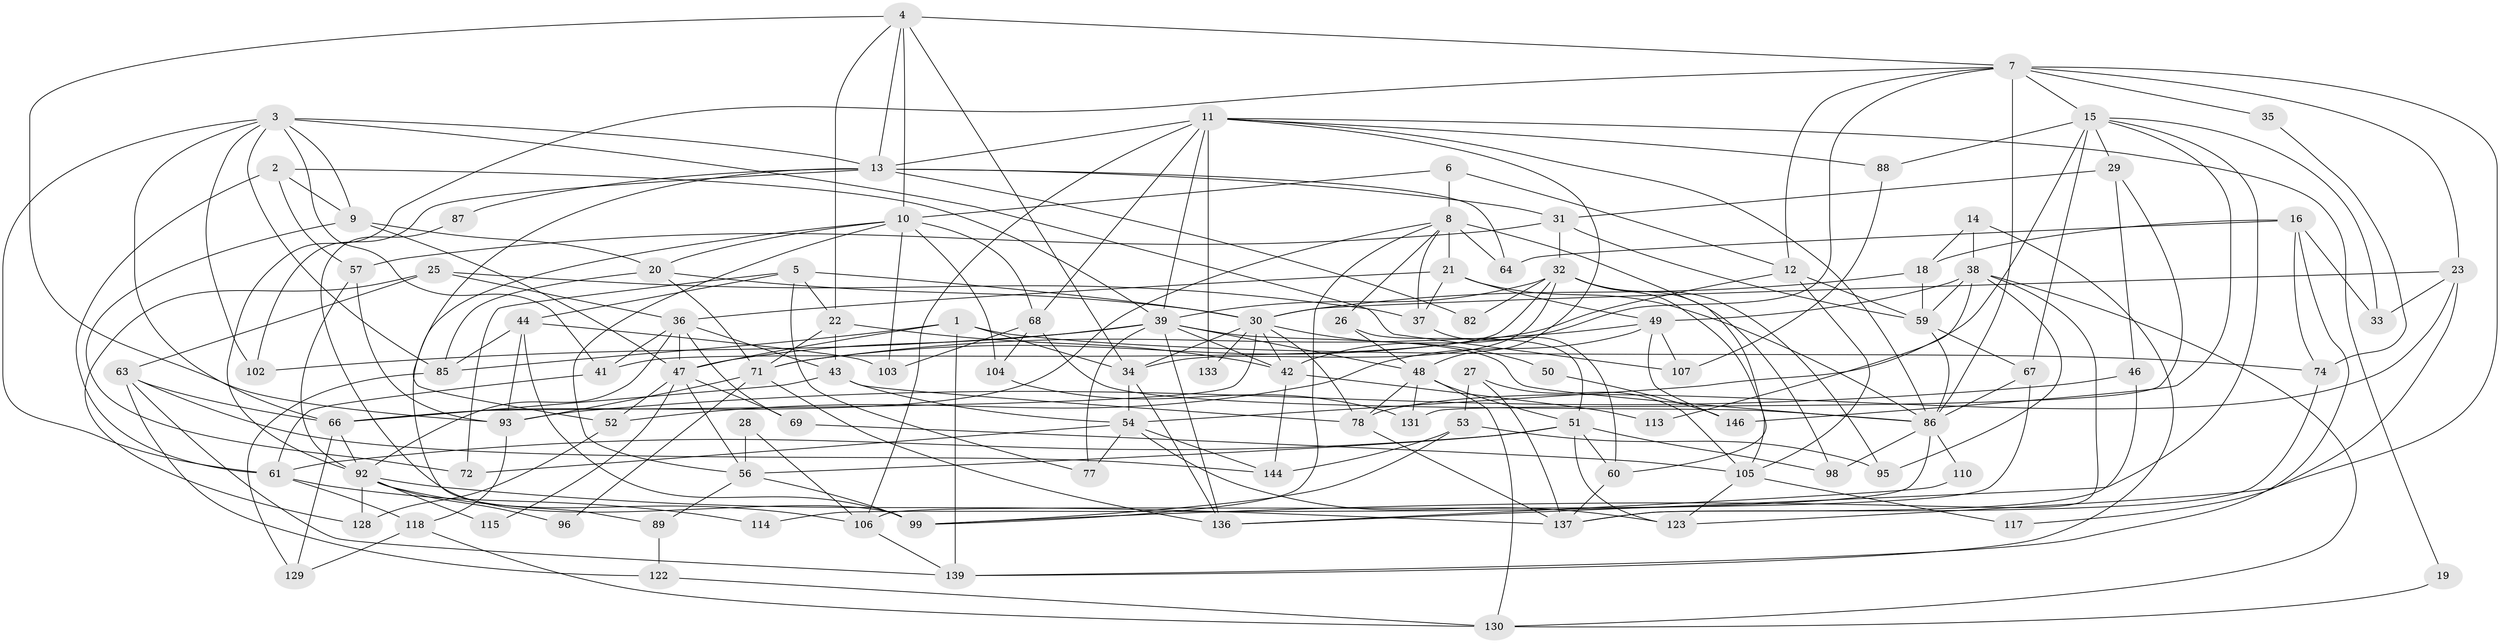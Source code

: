 // original degree distribution, {5: 0.19863013698630136, 4: 0.23972602739726026, 3: 0.2808219178082192, 6: 0.10273972602739725, 2: 0.136986301369863, 8: 0.0136986301369863, 7: 0.02054794520547945, 9: 0.00684931506849315}
// Generated by graph-tools (version 1.1) at 2025/11/02/27/25 16:11:19]
// undirected, 102 vertices, 242 edges
graph export_dot {
graph [start="1"]
  node [color=gray90,style=filled];
  1;
  2;
  3 [super="+135"];
  4 [super="+76"];
  5 [super="+17"];
  6;
  7 [super="+91"];
  8 [super="+119"];
  9 [super="+132"];
  10 [super="+65"];
  11 [super="+100"];
  12 [super="+40"];
  13 [super="+58"];
  14;
  15 [super="+94"];
  16 [super="+24"];
  18;
  19;
  20;
  21 [super="+124"];
  22 [super="+101"];
  23 [super="+45"];
  25;
  26;
  27;
  28;
  29;
  30 [super="+127"];
  31 [super="+70"];
  32 [super="+73"];
  33;
  34 [super="+121"];
  35;
  36 [super="+145"];
  37 [super="+90"];
  38 [super="+140"];
  39 [super="+126"];
  41 [super="+55"];
  42;
  43 [super="+79"];
  44;
  46;
  47 [super="+111"];
  48 [super="+62"];
  49 [super="+81"];
  50;
  51 [super="+142"];
  52;
  53;
  54 [super="+134"];
  56 [super="+84"];
  57 [super="+120"];
  59 [super="+80"];
  60;
  61 [super="+109"];
  63 [super="+143"];
  64;
  66 [super="+75"];
  67;
  68 [super="+116"];
  69;
  71 [super="+108"];
  72 [super="+138"];
  74;
  77;
  78 [super="+83"];
  82;
  85;
  86 [super="+112"];
  87;
  88;
  89;
  92 [super="+97"];
  93 [super="+125"];
  95;
  96;
  98;
  99;
  102;
  103;
  104;
  105 [super="+141"];
  106;
  107;
  110;
  113;
  114;
  115;
  117;
  118;
  122;
  123;
  128;
  129;
  130;
  131;
  133;
  136;
  137;
  139;
  144;
  146;
  1 -- 74;
  1 -- 85;
  1 -- 139;
  1 -- 47;
  1 -- 34;
  2 -- 61;
  2 -- 39;
  2 -- 57;
  2 -- 9;
  3 -- 13;
  3 -- 41;
  3 -- 107;
  3 -- 66;
  3 -- 85;
  3 -- 102;
  3 -- 61;
  3 -- 9;
  4 -- 34;
  4 -- 10;
  4 -- 93;
  4 -- 22;
  4 -- 7;
  4 -- 13;
  5 -- 44;
  5 -- 77;
  5 -- 30;
  5 -- 72;
  5 -- 22;
  6 -- 10;
  6 -- 8;
  6 -- 12;
  7 -- 15;
  7 -- 35;
  7 -- 123;
  7 -- 86;
  7 -- 23;
  7 -- 42;
  7 -- 92;
  7 -- 12;
  8 -- 26;
  8 -- 60;
  8 -- 64;
  8 -- 66;
  8 -- 37;
  8 -- 99;
  8 -- 21;
  9 -- 20;
  9 -- 47 [weight=2];
  9 -- 72;
  10 -- 20;
  10 -- 103;
  10 -- 104;
  10 -- 89;
  10 -- 68;
  10 -- 56;
  11 -- 106;
  11 -- 68;
  11 -- 88;
  11 -- 19;
  11 -- 133;
  11 -- 86;
  11 -- 39;
  11 -- 48;
  11 -- 13;
  12 -- 71;
  12 -- 105;
  12 -- 59;
  13 -- 102;
  13 -- 64;
  13 -- 82;
  13 -- 52;
  13 -- 87;
  13 -- 31;
  14 -- 139;
  14 -- 18;
  14 -- 38;
  15 -- 29;
  15 -- 67;
  15 -- 33;
  15 -- 88;
  15 -- 136;
  15 -- 146;
  15 -- 54;
  16 -- 64 [weight=2];
  16 -- 33;
  16 -- 74;
  16 -- 139;
  16 -- 18;
  18 -- 59;
  18 -- 30;
  19 -- 130;
  20 -- 85;
  20 -- 30;
  20 -- 71;
  21 -- 86;
  21 -- 49;
  21 -- 36;
  21 -- 37;
  22 -- 71;
  22 -- 42;
  22 -- 43;
  23 -- 78;
  23 -- 33;
  23 -- 117;
  23 -- 30;
  25 -- 63;
  25 -- 128;
  25 -- 37;
  25 -- 36;
  26 -- 51;
  26 -- 48;
  27 -- 137;
  27 -- 105;
  27 -- 53;
  28 -- 106;
  28 -- 56;
  29 -- 46;
  29 -- 131;
  29 -- 31;
  30 -- 34;
  30 -- 66;
  30 -- 42;
  30 -- 78;
  30 -- 133;
  30 -- 50;
  31 -- 32;
  31 -- 59;
  31 -- 57;
  32 -- 98 [weight=2];
  32 -- 82;
  32 -- 34;
  32 -- 95;
  32 -- 39;
  32 -- 105;
  32 -- 41;
  34 -- 136;
  34 -- 54;
  35 -- 74;
  36 -- 41;
  36 -- 43;
  36 -- 69;
  36 -- 92;
  36 -- 47;
  37 -- 60;
  38 -- 130;
  38 -- 99;
  38 -- 49;
  38 -- 59;
  38 -- 113;
  38 -- 95;
  39 -- 42;
  39 -- 102;
  39 -- 47;
  39 -- 86;
  39 -- 48;
  39 -- 136;
  39 -- 77;
  41 -- 61;
  42 -- 113;
  42 -- 144;
  43 -- 78;
  43 -- 54;
  43 -- 66 [weight=2];
  44 -- 99;
  44 -- 85;
  44 -- 93;
  44 -- 103;
  46 -- 137;
  46 -- 93;
  47 -- 56;
  47 -- 69;
  47 -- 115;
  47 -- 52;
  48 -- 78;
  48 -- 130;
  48 -- 51;
  48 -- 131;
  49 -- 146;
  49 -- 52;
  49 -- 107;
  49 -- 71;
  50 -- 146;
  51 -- 98;
  51 -- 60;
  51 -- 61;
  51 -- 123;
  51 -- 56;
  52 -- 128;
  53 -- 99;
  53 -- 95;
  53 -- 144;
  54 -- 72;
  54 -- 144;
  54 -- 123;
  54 -- 77;
  56 -- 99;
  56 -- 89;
  57 -- 92;
  57 -- 93;
  59 -- 67;
  59 -- 86;
  60 -- 137;
  61 -- 118 [weight=2];
  61 -- 114;
  63 -- 144;
  63 -- 139;
  63 -- 66;
  63 -- 122;
  66 -- 92;
  66 -- 129;
  67 -- 106;
  67 -- 86;
  68 -- 104;
  68 -- 86;
  68 -- 103;
  69 -- 105;
  71 -- 93;
  71 -- 96;
  71 -- 136;
  74 -- 137;
  78 -- 137;
  85 -- 129;
  86 -- 98;
  86 -- 110;
  86 -- 114;
  87 -- 99;
  88 -- 107;
  89 -- 122;
  92 -- 96;
  92 -- 115;
  92 -- 137;
  92 -- 128;
  92 -- 106;
  93 -- 118;
  104 -- 131;
  105 -- 123;
  105 -- 117;
  106 -- 139;
  110 -- 136;
  118 -- 130;
  118 -- 129;
  122 -- 130;
}
